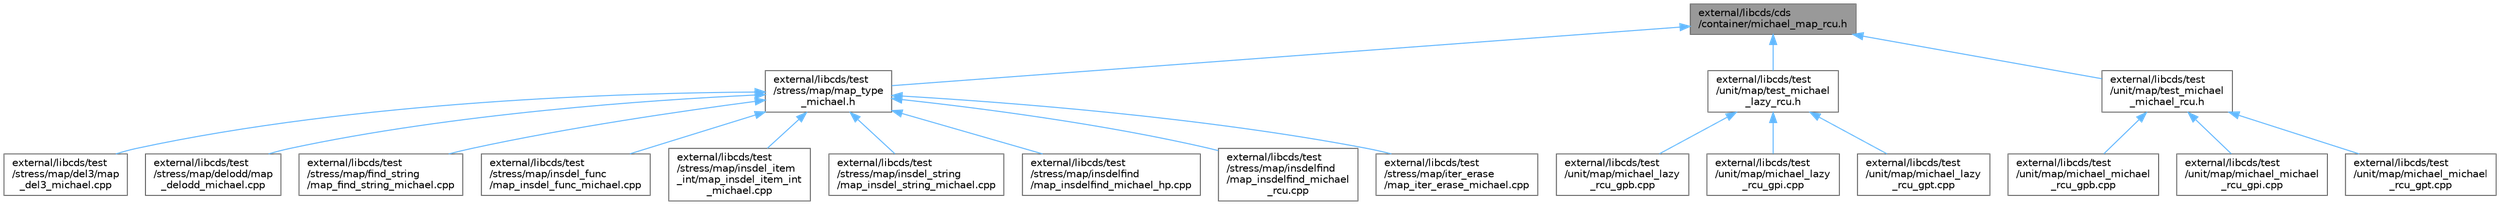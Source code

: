 digraph "external/libcds/cds/container/michael_map_rcu.h"
{
 // LATEX_PDF_SIZE
  bgcolor="transparent";
  edge [fontname=Helvetica,fontsize=10,labelfontname=Helvetica,labelfontsize=10];
  node [fontname=Helvetica,fontsize=10,shape=box,height=0.2,width=0.4];
  Node1 [id="Node000001",label="external/libcds/cds\l/container/michael_map_rcu.h",height=0.2,width=0.4,color="gray40", fillcolor="grey60", style="filled", fontcolor="black",tooltip=" "];
  Node1 -> Node2 [id="edge1_Node000001_Node000002",dir="back",color="steelblue1",style="solid",tooltip=" "];
  Node2 [id="Node000002",label="external/libcds/test\l/stress/map/map_type\l_michael.h",height=0.2,width=0.4,color="grey40", fillcolor="white", style="filled",URL="$map__type__michael_8h.html",tooltip=" "];
  Node2 -> Node3 [id="edge2_Node000002_Node000003",dir="back",color="steelblue1",style="solid",tooltip=" "];
  Node3 [id="Node000003",label="external/libcds/test\l/stress/map/del3/map\l_del3_michael.cpp",height=0.2,width=0.4,color="grey40", fillcolor="white", style="filled",URL="$map__del3__michael_8cpp.html",tooltip=" "];
  Node2 -> Node4 [id="edge3_Node000002_Node000004",dir="back",color="steelblue1",style="solid",tooltip=" "];
  Node4 [id="Node000004",label="external/libcds/test\l/stress/map/delodd/map\l_delodd_michael.cpp",height=0.2,width=0.4,color="grey40", fillcolor="white", style="filled",URL="$map__delodd__michael_8cpp.html",tooltip=" "];
  Node2 -> Node5 [id="edge4_Node000002_Node000005",dir="back",color="steelblue1",style="solid",tooltip=" "];
  Node5 [id="Node000005",label="external/libcds/test\l/stress/map/find_string\l/map_find_string_michael.cpp",height=0.2,width=0.4,color="grey40", fillcolor="white", style="filled",URL="$map__find__string__michael_8cpp.html",tooltip=" "];
  Node2 -> Node6 [id="edge5_Node000002_Node000006",dir="back",color="steelblue1",style="solid",tooltip=" "];
  Node6 [id="Node000006",label="external/libcds/test\l/stress/map/insdel_func\l/map_insdel_func_michael.cpp",height=0.2,width=0.4,color="grey40", fillcolor="white", style="filled",URL="$map__insdel__func__michael_8cpp.html",tooltip=" "];
  Node2 -> Node7 [id="edge6_Node000002_Node000007",dir="back",color="steelblue1",style="solid",tooltip=" "];
  Node7 [id="Node000007",label="external/libcds/test\l/stress/map/insdel_item\l_int/map_insdel_item_int\l_michael.cpp",height=0.2,width=0.4,color="grey40", fillcolor="white", style="filled",URL="$map__insdel__item__int__michael_8cpp.html",tooltip=" "];
  Node2 -> Node8 [id="edge7_Node000002_Node000008",dir="back",color="steelblue1",style="solid",tooltip=" "];
  Node8 [id="Node000008",label="external/libcds/test\l/stress/map/insdel_string\l/map_insdel_string_michael.cpp",height=0.2,width=0.4,color="grey40", fillcolor="white", style="filled",URL="$map__insdel__string__michael_8cpp.html",tooltip=" "];
  Node2 -> Node9 [id="edge8_Node000002_Node000009",dir="back",color="steelblue1",style="solid",tooltip=" "];
  Node9 [id="Node000009",label="external/libcds/test\l/stress/map/insdelfind\l/map_insdelfind_michael_hp.cpp",height=0.2,width=0.4,color="grey40", fillcolor="white", style="filled",URL="$map__insdelfind__michael__hp_8cpp.html",tooltip=" "];
  Node2 -> Node10 [id="edge9_Node000002_Node000010",dir="back",color="steelblue1",style="solid",tooltip=" "];
  Node10 [id="Node000010",label="external/libcds/test\l/stress/map/insdelfind\l/map_insdelfind_michael\l_rcu.cpp",height=0.2,width=0.4,color="grey40", fillcolor="white", style="filled",URL="$map__insdelfind__michael__rcu_8cpp.html",tooltip=" "];
  Node2 -> Node11 [id="edge10_Node000002_Node000011",dir="back",color="steelblue1",style="solid",tooltip=" "];
  Node11 [id="Node000011",label="external/libcds/test\l/stress/map/iter_erase\l/map_iter_erase_michael.cpp",height=0.2,width=0.4,color="grey40", fillcolor="white", style="filled",URL="$map__iter__erase__michael_8cpp.html",tooltip=" "];
  Node1 -> Node12 [id="edge11_Node000001_Node000012",dir="back",color="steelblue1",style="solid",tooltip=" "];
  Node12 [id="Node000012",label="external/libcds/test\l/unit/map/test_michael\l_lazy_rcu.h",height=0.2,width=0.4,color="grey40", fillcolor="white", style="filled",URL="$map_2test__michael__lazy__rcu_8h.html",tooltip=" "];
  Node12 -> Node13 [id="edge12_Node000012_Node000013",dir="back",color="steelblue1",style="solid",tooltip=" "];
  Node13 [id="Node000013",label="external/libcds/test\l/unit/map/michael_lazy\l_rcu_gpb.cpp",height=0.2,width=0.4,color="grey40", fillcolor="white", style="filled",URL="$map_2michael__lazy__rcu__gpb_8cpp.html",tooltip=" "];
  Node12 -> Node14 [id="edge13_Node000012_Node000014",dir="back",color="steelblue1",style="solid",tooltip=" "];
  Node14 [id="Node000014",label="external/libcds/test\l/unit/map/michael_lazy\l_rcu_gpi.cpp",height=0.2,width=0.4,color="grey40", fillcolor="white", style="filled",URL="$map_2michael__lazy__rcu__gpi_8cpp.html",tooltip=" "];
  Node12 -> Node15 [id="edge14_Node000012_Node000015",dir="back",color="steelblue1",style="solid",tooltip=" "];
  Node15 [id="Node000015",label="external/libcds/test\l/unit/map/michael_lazy\l_rcu_gpt.cpp",height=0.2,width=0.4,color="grey40", fillcolor="white", style="filled",URL="$map_2michael__lazy__rcu__gpt_8cpp.html",tooltip=" "];
  Node1 -> Node16 [id="edge15_Node000001_Node000016",dir="back",color="steelblue1",style="solid",tooltip=" "];
  Node16 [id="Node000016",label="external/libcds/test\l/unit/map/test_michael\l_michael_rcu.h",height=0.2,width=0.4,color="grey40", fillcolor="white", style="filled",URL="$map_2test__michael__michael__rcu_8h.html",tooltip=" "];
  Node16 -> Node17 [id="edge16_Node000016_Node000017",dir="back",color="steelblue1",style="solid",tooltip=" "];
  Node17 [id="Node000017",label="external/libcds/test\l/unit/map/michael_michael\l_rcu_gpb.cpp",height=0.2,width=0.4,color="grey40", fillcolor="white", style="filled",URL="$map_2michael__michael__rcu__gpb_8cpp.html",tooltip=" "];
  Node16 -> Node18 [id="edge17_Node000016_Node000018",dir="back",color="steelblue1",style="solid",tooltip=" "];
  Node18 [id="Node000018",label="external/libcds/test\l/unit/map/michael_michael\l_rcu_gpi.cpp",height=0.2,width=0.4,color="grey40", fillcolor="white", style="filled",URL="$map_2michael__michael__rcu__gpi_8cpp.html",tooltip=" "];
  Node16 -> Node19 [id="edge18_Node000016_Node000019",dir="back",color="steelblue1",style="solid",tooltip=" "];
  Node19 [id="Node000019",label="external/libcds/test\l/unit/map/michael_michael\l_rcu_gpt.cpp",height=0.2,width=0.4,color="grey40", fillcolor="white", style="filled",URL="$map_2michael__michael__rcu__gpt_8cpp.html",tooltip=" "];
}
